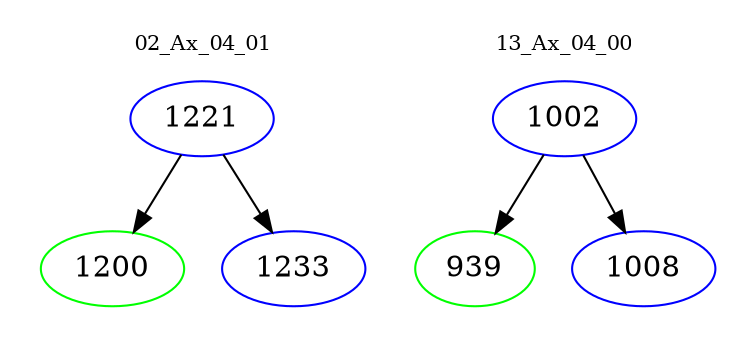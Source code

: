 digraph{
subgraph cluster_0 {
color = white
label = "02_Ax_04_01";
fontsize=10;
T0_1221 [label="1221", color="blue"]
T0_1221 -> T0_1200 [color="black"]
T0_1200 [label="1200", color="green"]
T0_1221 -> T0_1233 [color="black"]
T0_1233 [label="1233", color="blue"]
}
subgraph cluster_1 {
color = white
label = "13_Ax_04_00";
fontsize=10;
T1_1002 [label="1002", color="blue"]
T1_1002 -> T1_939 [color="black"]
T1_939 [label="939", color="green"]
T1_1002 -> T1_1008 [color="black"]
T1_1008 [label="1008", color="blue"]
}
}
